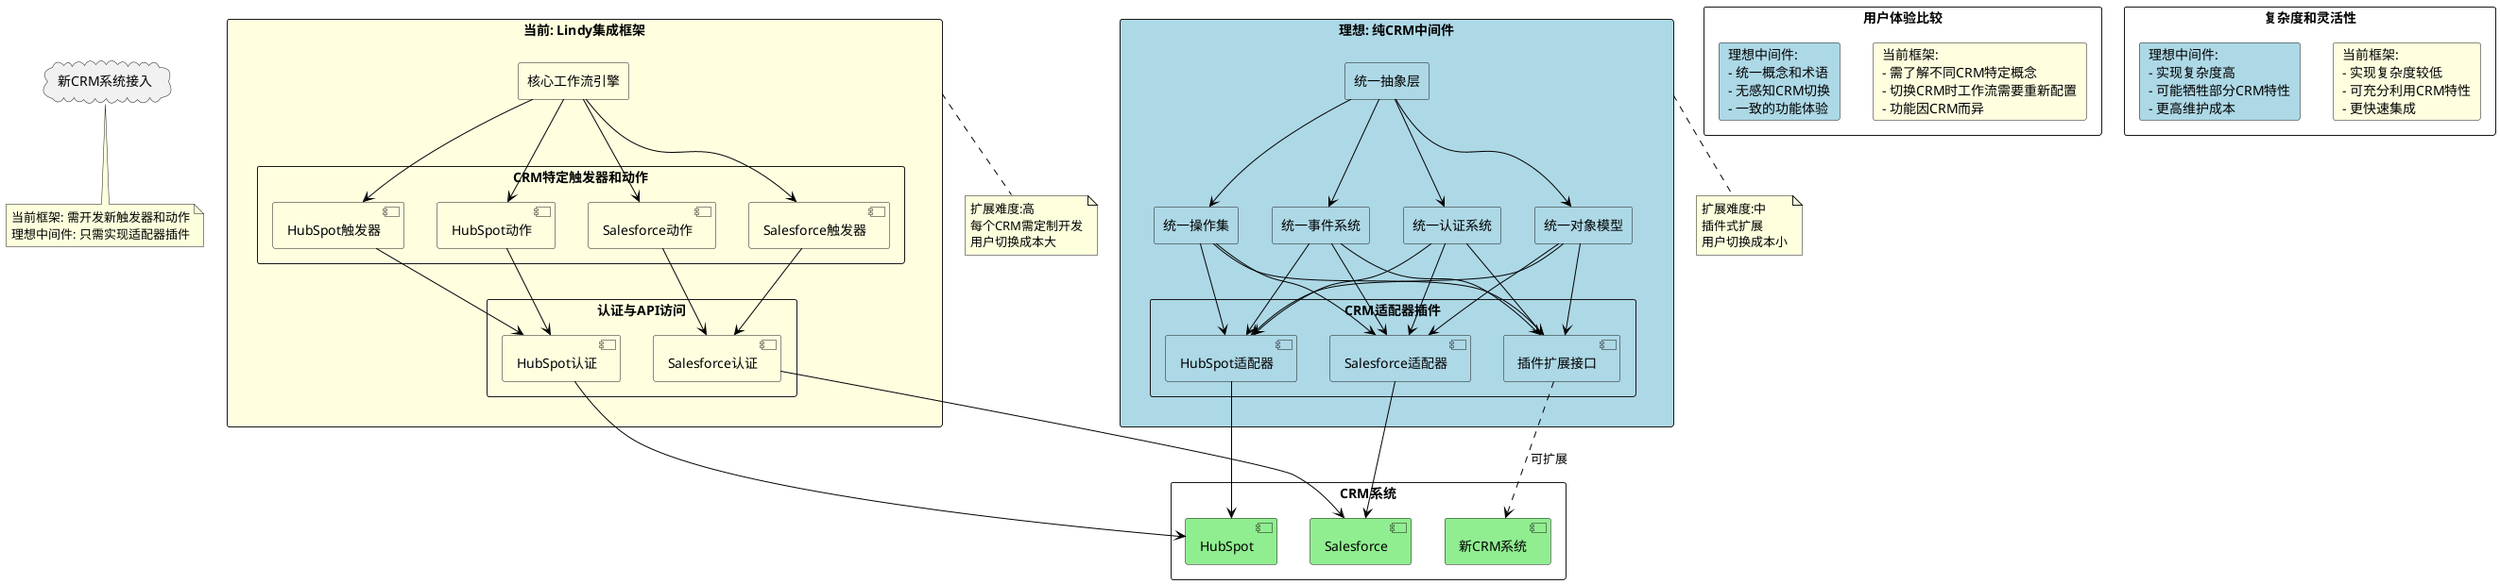 @startuml Lindy集成框架VS纯中间件

skinparam {
  BackgroundColor White
  ArrowColor Black
  BorderColor Black
}

!define FRAMEWORK #LightYellow
!define MIDDLEWARE #LightBlue
!define CRM #LightGreen

' 当前Lindy集成框架
rectangle "当前: Lindy集成框架" as CurrentLindy FRAMEWORK {
  rectangle "核心工作流引擎" as WorkflowEngine FRAMEWORK
  
  rectangle "CRM特定触发器和动作" {
    [Salesforce触发器] as SF_Triggers FRAMEWORK
    [Salesforce动作] as SF_Actions FRAMEWORK
    [HubSpot触发器] as HS_Triggers FRAMEWORK
    [HubSpot动作] as HS_Actions FRAMEWORK
  }
  
  rectangle "认证与API访问" {
    [Salesforce认证] as SF_Auth FRAMEWORK
    [HubSpot认证] as HS_Auth FRAMEWORK
  }
}

' 理想中的纯中间件
rectangle "理想: 纯CRM中间件" as IdealMiddleware MIDDLEWARE {
  rectangle "统一抽象层" as AbstractLayer MIDDLEWARE
  rectangle "统一对象模型" as UnifiedModel MIDDLEWARE
  rectangle "统一事件系统" as UnifiedEvents MIDDLEWARE
  rectangle "统一操作集" as UnifiedOps MIDDLEWARE
  
  rectangle "CRM适配器插件" {
    [Salesforce适配器] as SF_Adapter MIDDLEWARE
    [HubSpot适配器] as HS_Adapter MIDDLEWARE
    [插件扩展接口] as PluginInterface MIDDLEWARE
  }
  
  rectangle "统一认证系统" as AuthSystem MIDDLEWARE
}

' CRM系统
rectangle "CRM系统" {
  [Salesforce] as Salesforce CRM
  [HubSpot] as HubSpot CRM
  [新CRM系统] as NewCRM CRM
}

' 连接当前框架
WorkflowEngine --> SF_Triggers
WorkflowEngine --> SF_Actions
WorkflowEngine --> HS_Triggers
WorkflowEngine --> HS_Actions

SF_Triggers --> SF_Auth
SF_Actions --> SF_Auth
HS_Triggers --> HS_Auth
HS_Actions --> HS_Auth

SF_Auth --> Salesforce
HS_Auth --> HubSpot

' 连接理想中间件
AbstractLayer --> UnifiedModel
AbstractLayer --> UnifiedEvents
AbstractLayer --> UnifiedOps
AbstractLayer --> AuthSystem

UnifiedModel --> SF_Adapter
UnifiedEvents --> SF_Adapter
UnifiedOps --> SF_Adapter
AuthSystem --> SF_Adapter

UnifiedModel --> HS_Adapter
UnifiedEvents --> HS_Adapter
UnifiedOps --> HS_Adapter
AuthSystem --> HS_Adapter

UnifiedModel --> PluginInterface
UnifiedEvents --> PluginInterface
UnifiedOps --> PluginInterface
AuthSystem --> PluginInterface

SF_Adapter --> Salesforce
HS_Adapter --> HubSpot
PluginInterface ..> NewCRM : 可扩展

' 新CRM接入比较
cloud "新CRM系统接入" as NewCRMIntegration
note bottom of NewCRMIntegration
  当前框架: 需开发新触发器和动作
  理想中间件: 只需实现适配器插件
end note

' 用户体验比较
rectangle "用户体验比较" {
  card "当前框架:\n- 需了解不同CRM特定概念\n- 切换CRM时工作流需要重新配置\n- 功能因CRM而异" as CurrentUX FRAMEWORK
  card "理想中间件:\n- 统一概念和术语\n- 无感知CRM切换\n- 一致的功能体验" as IdealUX MIDDLEWARE
}

' 复杂度和灵活性比较
rectangle "复杂度和灵活性" {
  card "当前框架:\n- 实现复杂度较低\n- 可充分利用CRM特性\n- 更快速集成" as CurrentComplexity FRAMEWORK
  card "理想中间件:\n- 实现复杂度高\n- 可能牺牲部分CRM特性\n- 更高维护成本" as IdealComplexity MIDDLEWARE
}

' 扩展性比较
note bottom of CurrentLindy
  扩展难度:高
  每个CRM需定制开发
  用户切换成本大
end note

note bottom of IdealMiddleware
  扩展难度:中
  插件式扩展
  用户切换成本小
end note

@enduml 